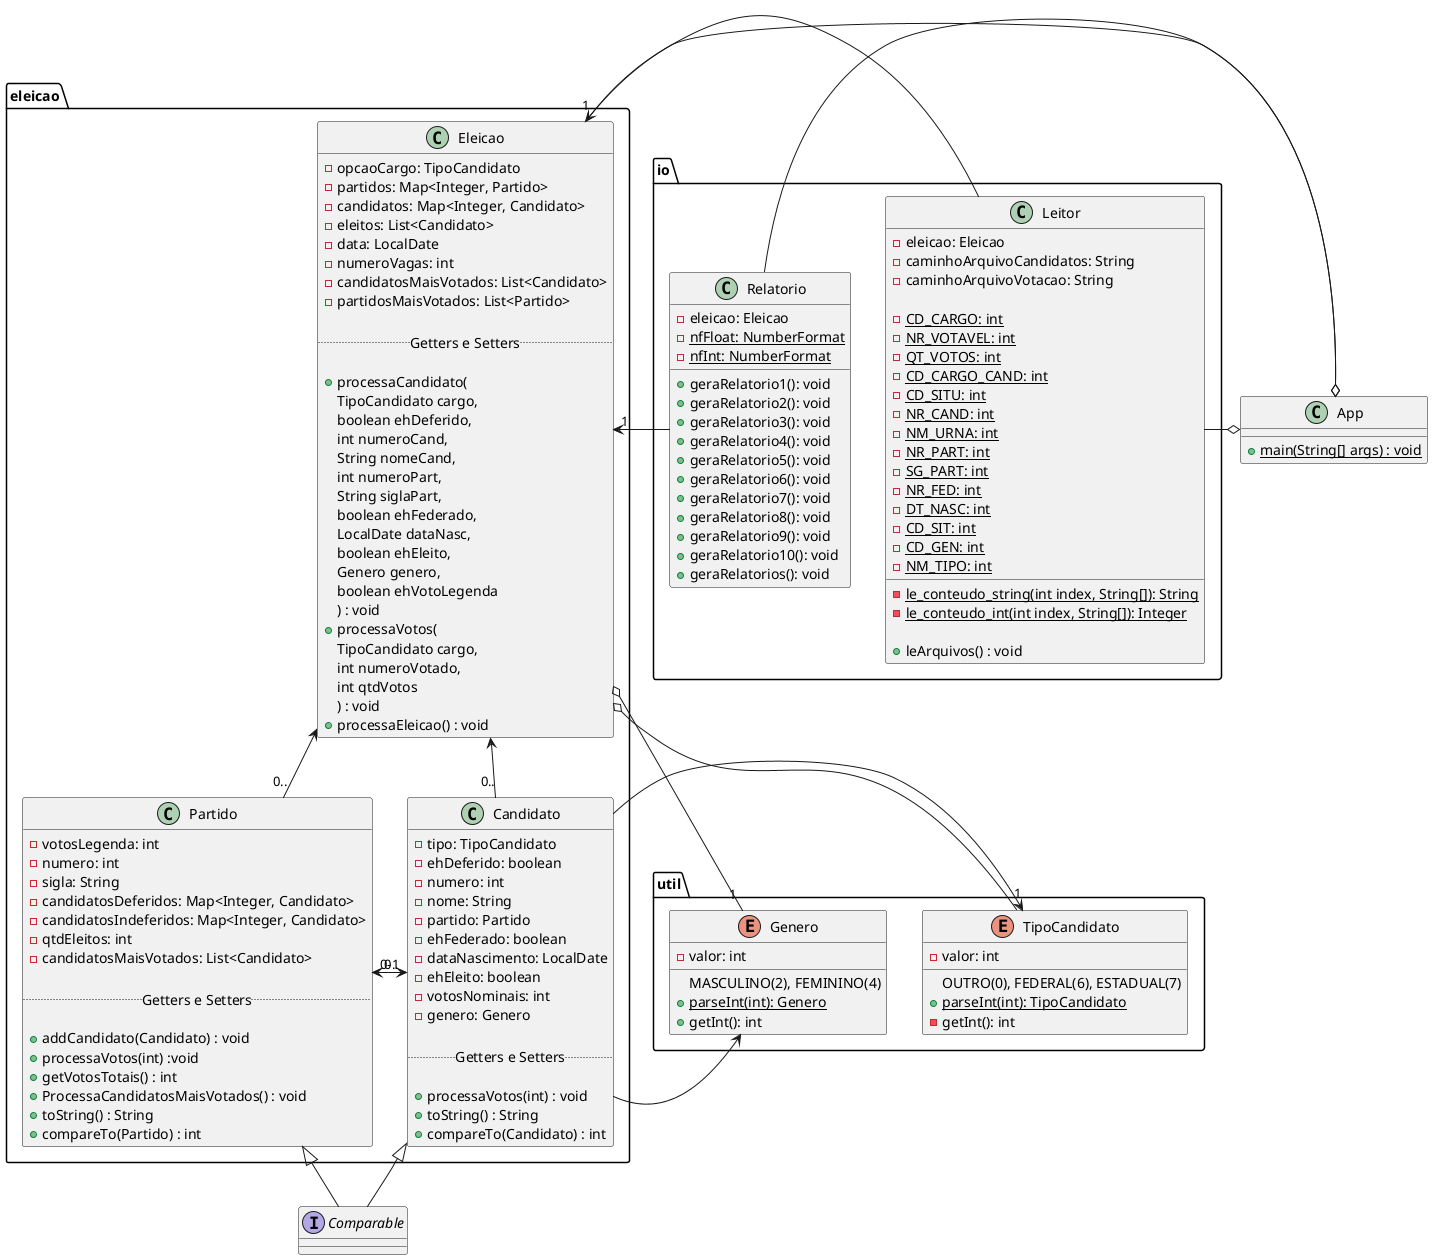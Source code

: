 @startuml deputados

interface Comparable {}

package "eleicao" {
    class Candidato{
        -tipo: TipoCandidato
        -ehDeferido: boolean
        -numero: int
        -nome: String
        -partido: Partido
        -ehFederado: boolean
        -dataNascimento: LocalDate
        -ehEleito: boolean
        -votosNominais: int
        -genero: Genero

        ..Getters e Setters..

        +processaVotos(int) : void
        +toString() : String
        +compareTo(Candidato) : int
    }

    Candidato <|-- Comparable

    class Partido{
        -votosLegenda: int
        -numero: int
        -sigla: String
        -candidatosDeferidos: Map<Integer, Candidato>
        -candidatosIndeferidos: Map<Integer, Candidato>
        -qtdEleitos: int
        -candidatosMaisVotados: List<Candidato>

        ..Getters e Setters..

        +addCandidato(Candidato) : void
        +processaVotos(int) :void
        +getVotosTotais() : int
        +ProcessaCandidatosMaisVotados() : void
        +toString() : String
        +compareTo(Partido) : int
    }

    Partido <|-- Comparable
    Partido "0-1"<-> "0.." Candidato

    class Eleicao {
        -opcaoCargo: TipoCandidato
        -partidos: Map<Integer, Partido>
        -candidatos: Map<Integer, Candidato>
        -eleitos: List<Candidato>
        -data: LocalDate
        -numeroVagas: int
        -candidatosMaisVotados: List<Candidato>
        -partidosMaisVotados: List<Partido>

        ..Getters e Setters..

        +processaCandidato(
            TipoCandidato cargo,
            boolean ehDeferido,
            int numeroCand,
            String nomeCand,
            int numeroPart,
            String siglaPart,
            boolean ehFederado,
            LocalDate dataNasc,
            boolean ehEleito,
            Genero genero,
            boolean ehVotoLegenda
        ) : void
        +processaVotos(
            TipoCandidato cargo,
            int numeroVotado,
            int qtdVotos
        ) : void
        +processaEleicao() : void
    }
    Eleicao <-- "0.." Candidato
    Eleicao <-- "0.." Partido
}

package "io" {
    class Leitor {
        -eleicao: Eleicao
        -caminhoArquivoCandidatos: String
        -caminhoArquivoVotacao: String

        -{static} CD_CARGO: int
        -{static} NR_VOTAVEL: int
        -{static} QT_VOTOS: int
        -{static} CD_CARGO_CAND: int
        -{static} CD_SITU: int
        -{static} NR_CAND: int
        -{static} NM_URNA: int
        -{static} NR_PART: int
        -{static} SG_PART: int
        -{static} NR_FED: int
        -{static} DT_NASC: int
        -{static} CD_SIT: int
        -{static} CD_GEN: int
        -{static} NM_TIPO: int

        -{static}le_conteudo_string(int index, String[]): String
        -{static}le_conteudo_int(int index, String[]): Integer

        +leArquivos() : void
    }

    Leitor -> "1" Eleicao

    class Relatorio {
        -eleicao: Eleicao
        -{static}nfFloat: NumberFormat
        -{static}nfInt: NumberFormat

        +geraRelatorio1(): void
        +geraRelatorio2(): void
        +geraRelatorio3(): void
        +geraRelatorio4(): void
        +geraRelatorio5(): void
        +geraRelatorio6(): void
        +geraRelatorio7(): void
        +geraRelatorio8(): void
        +geraRelatorio9(): void
        +geraRelatorio10(): void
        +geraRelatorios(): void
    }

    Relatorio -> "1" Eleicao
}

package "util" {
    enum Genero {
        MASCULINO(2), FEMININO(4)
        -valor: int

        +{static}parseInt(int): Genero
        +getInt(): int
    }

    enum TipoCandidato {
        OUTRO(0), FEDERAL(6), ESTADUAL(7)
        -valor: int

        +{static} parseInt(int): TipoCandidato
        -getInt(): int
    }
}

class App {
    +{static}main(String[] args) : void
}

Candidato -> "1" TipoCandidato
Candidato -> "1" Genero
Eleicao o- TipoCandidato
Eleicao o- Genero

App o- Eleicao
App o- Leitor
App o- Relatorio

@enduml